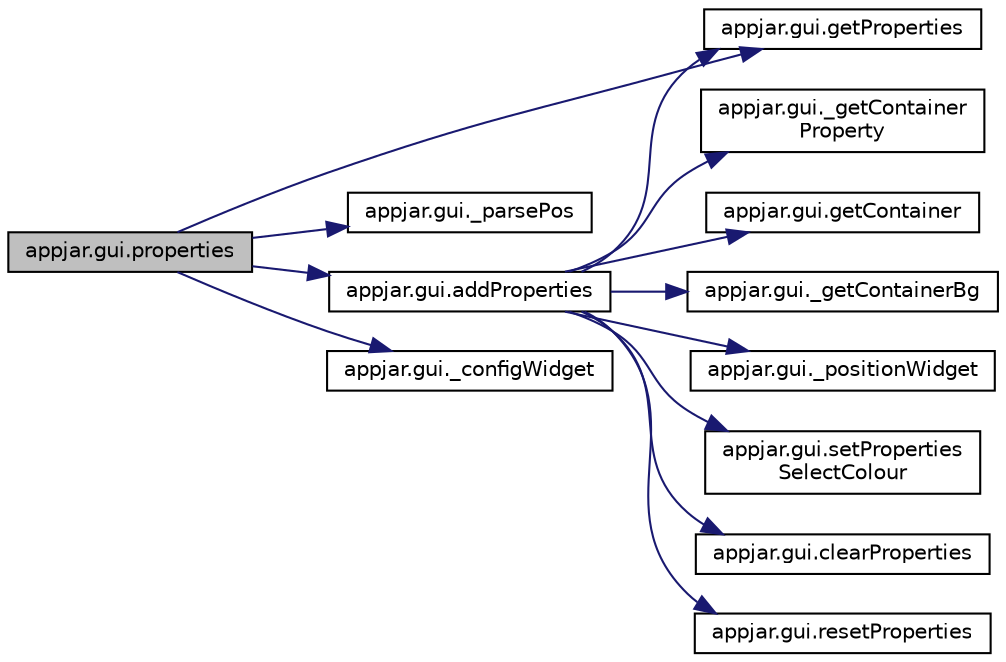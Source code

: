 digraph "appjar.gui.properties"
{
  edge [fontname="Helvetica",fontsize="10",labelfontname="Helvetica",labelfontsize="10"];
  node [fontname="Helvetica",fontsize="10",shape=record];
  rankdir="LR";
  Node1739 [label="appjar.gui.properties",height=0.2,width=0.4,color="black", fillcolor="grey75", style="filled", fontcolor="black"];
  Node1739 -> Node1740 [color="midnightblue",fontsize="10",style="solid",fontname="Helvetica"];
  Node1740 [label="appjar.gui.getProperties",height=0.2,width=0.4,color="black", fillcolor="white", style="filled",URL="$classappjar_1_1gui.html#a834d86a8a16a1eec6a63c7a78f79cc95"];
  Node1739 -> Node1741 [color="midnightblue",fontsize="10",style="solid",fontname="Helvetica"];
  Node1741 [label="appjar.gui._parsePos",height=0.2,width=0.4,color="black", fillcolor="white", style="filled",URL="$classappjar_1_1gui.html#a8174359ccd50269f6c9f63f00cbb9d7e",tooltip="FUNCTIONS for labels. "];
  Node1739 -> Node1742 [color="midnightblue",fontsize="10",style="solid",fontname="Helvetica"];
  Node1742 [label="appjar.gui.addProperties",height=0.2,width=0.4,color="black", fillcolor="white", style="filled",URL="$classappjar_1_1gui.html#aec43701849ab6ad0bae5a379ee5bffa5"];
  Node1742 -> Node1743 [color="midnightblue",fontsize="10",style="solid",fontname="Helvetica"];
  Node1743 [label="appjar.gui._getContainer\lProperty",height=0.2,width=0.4,color="black", fillcolor="white", style="filled",URL="$classappjar_1_1gui.html#aa5d65e2282cfbe0a4b963b369e7d4e51"];
  Node1742 -> Node1744 [color="midnightblue",fontsize="10",style="solid",fontname="Helvetica"];
  Node1744 [label="appjar.gui.getContainer",height=0.2,width=0.4,color="black", fillcolor="white", style="filled",URL="$classappjar_1_1gui.html#a2e8ea27bae5f6758257be218c8279b56"];
  Node1742 -> Node1745 [color="midnightblue",fontsize="10",style="solid",fontname="Helvetica"];
  Node1745 [label="appjar.gui._getContainerBg",height=0.2,width=0.4,color="black", fillcolor="white", style="filled",URL="$classappjar_1_1gui.html#a120b8d0d6e0b536ac8735df1ffefd37a"];
  Node1742 -> Node1746 [color="midnightblue",fontsize="10",style="solid",fontname="Helvetica"];
  Node1746 [label="appjar.gui._positionWidget",height=0.2,width=0.4,color="black", fillcolor="white", style="filled",URL="$classappjar_1_1gui.html#a073b1298767aeb92dd77b77cb6000e8c"];
  Node1742 -> Node1740 [color="midnightblue",fontsize="10",style="solid",fontname="Helvetica"];
  Node1742 -> Node1747 [color="midnightblue",fontsize="10",style="solid",fontname="Helvetica"];
  Node1747 [label="appjar.gui.setProperties\lSelectColour",height=0.2,width=0.4,color="black", fillcolor="white", style="filled",URL="$classappjar_1_1gui.html#a1625708eb226fbdec03eac570a97a82b"];
  Node1742 -> Node1748 [color="midnightblue",fontsize="10",style="solid",fontname="Helvetica"];
  Node1748 [label="appjar.gui.clearProperties",height=0.2,width=0.4,color="black", fillcolor="white", style="filled",URL="$classappjar_1_1gui.html#a2f207e510b3885a33812675731cb7d1b"];
  Node1742 -> Node1749 [color="midnightblue",fontsize="10",style="solid",fontname="Helvetica"];
  Node1749 [label="appjar.gui.resetProperties",height=0.2,width=0.4,color="black", fillcolor="white", style="filled",URL="$classappjar_1_1gui.html#a18e0416d4d15b4d04324a7c669273df7"];
  Node1739 -> Node1750 [color="midnightblue",fontsize="10",style="solid",fontname="Helvetica"];
  Node1750 [label="appjar.gui._configWidget",height=0.2,width=0.4,color="black", fillcolor="white", style="filled",URL="$classappjar_1_1gui.html#ac54e9af2a9e7a18f87f0ffafbd156353"];
}
